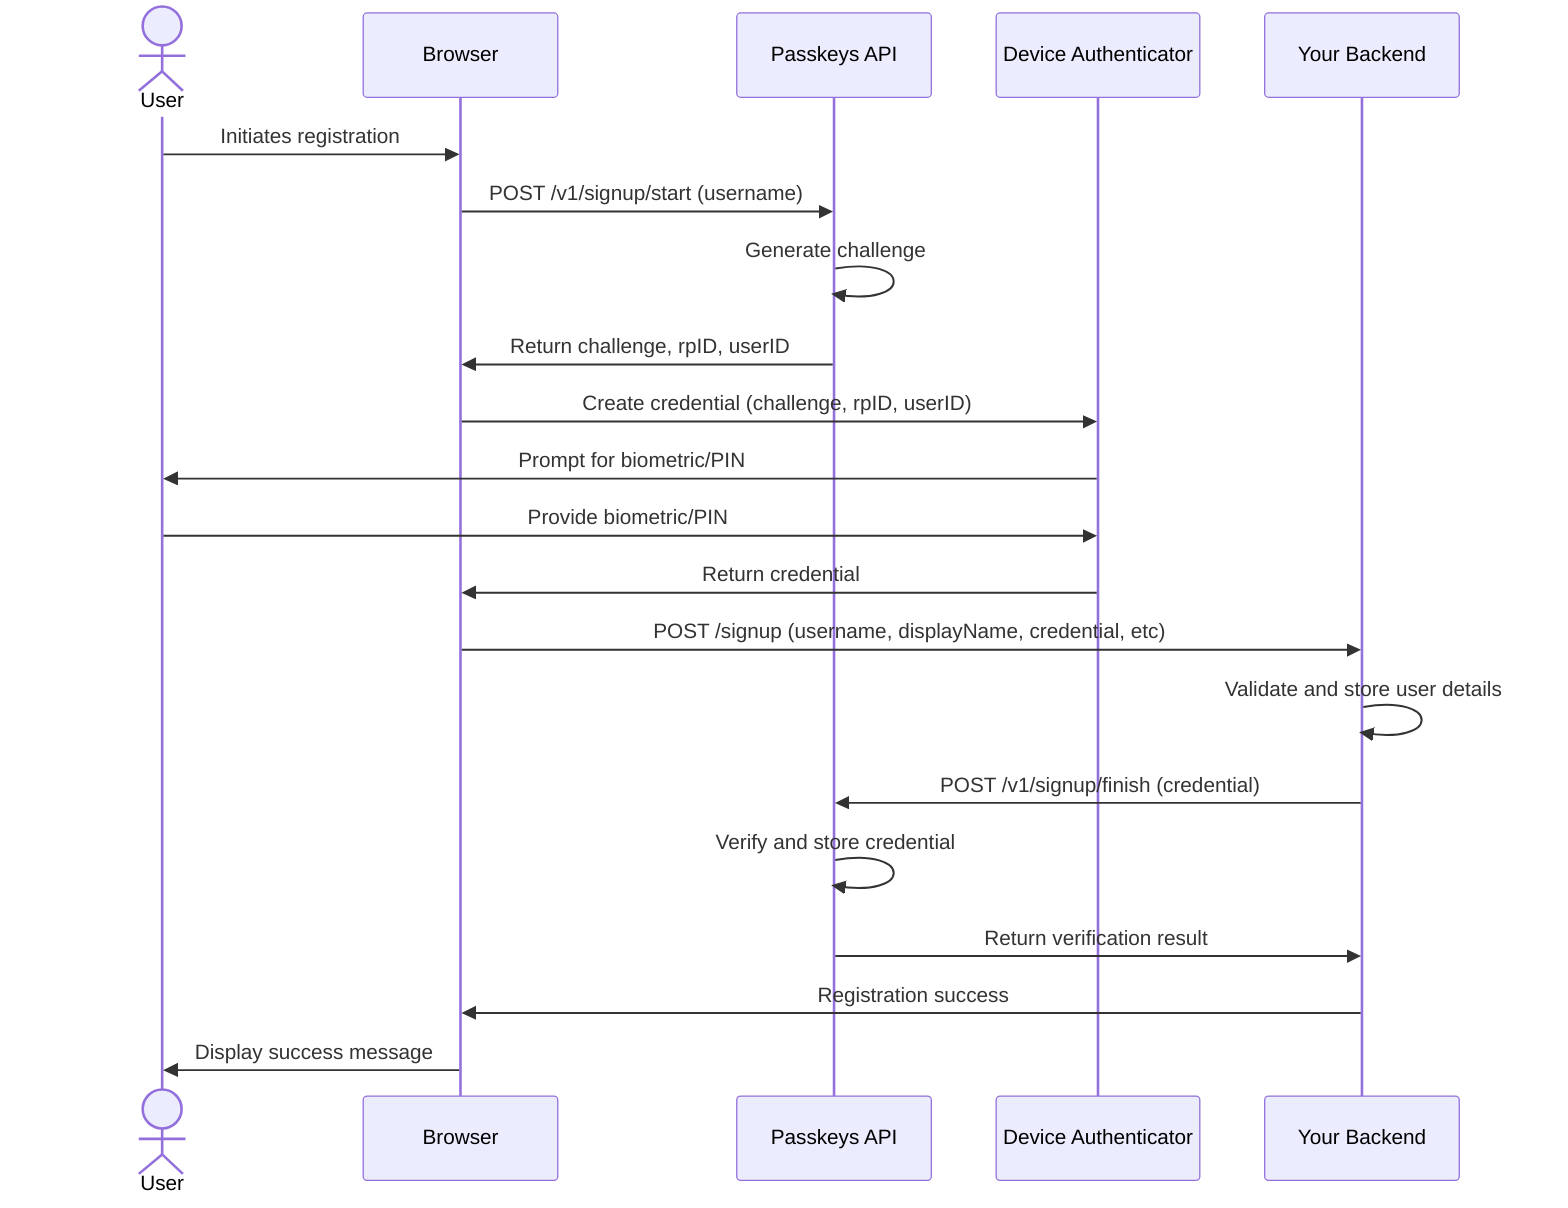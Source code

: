 sequenceDiagram
    actor User
    participant Browser
    participant PasskeyAPI as Passkeys API
    participant Authenticator as Device Authenticator
    participant Backend as Your Backend

    User->>Browser: Initiates registration
    Browser->>PasskeyAPI: POST /v1/signup/start (username)
    PasskeyAPI->>PasskeyAPI: Generate challenge
    PasskeyAPI->>Browser: Return challenge, rpID, userID
    Browser->>Authenticator: Create credential (challenge, rpID, userID)
    Authenticator->>User: Prompt for biometric/PIN
    User->>Authenticator: Provide biometric/PIN
    Authenticator->>Browser: Return credential
    Browser->>Backend: POST /signup (username, displayName, credential, etc)
    Backend->>Backend: Validate and store user details
    Backend->>PasskeyAPI: POST /v1/signup/finish (credential)
    PasskeyAPI->>PasskeyAPI: Verify and store credential
    PasskeyAPI->>Backend: Return verification result
    Backend->>Browser: Registration success
    Browser->>User: Display success message